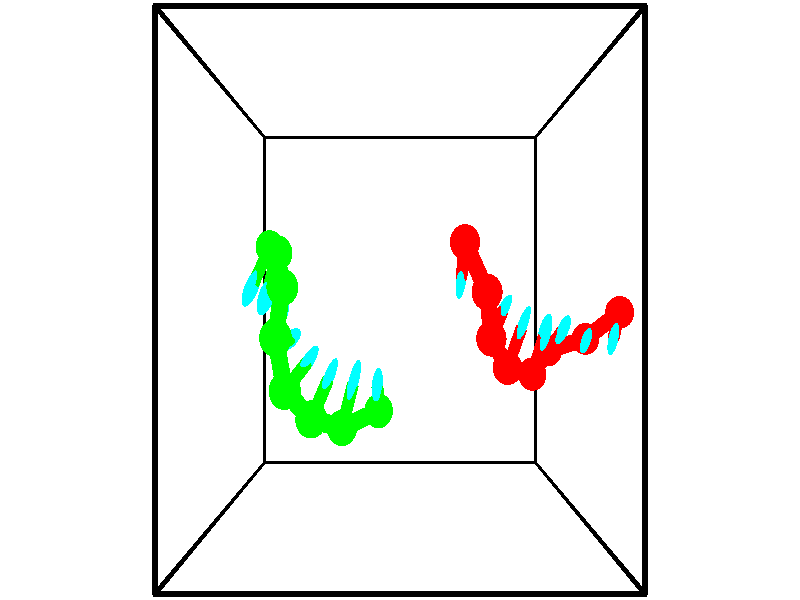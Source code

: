 // switches for output
#declare DRAW_BASES = 1; // possible values are 0, 1; only relevant for DNA ribbons
#declare DRAW_BASES_TYPE = 3; // possible values are 1, 2, 3; only relevant for DNA ribbons
#declare DRAW_FOG = 0; // set to 1 to enable fog

#include "colors.inc"

#include "transforms.inc"
background { rgb <1, 1, 1>}

#default {
   normal{
       ripples 0.25
       frequency 0.20
       turbulence 0.2
       lambda 5
   }
	finish {
		phong 0.1
		phong_size 40.
	}
}

// original window dimensions: 1024x640


// camera settings

camera {
	sky <-0, 1, 0>
	up <-0, 1, 0>
	right 1.6 * <1, 0, 0>
	location <2.5, 2.5, 11.1562>
	look_at <2.5, 2.5, 2.5>
	direction <0, 0, -8.6562>
	angle 67.0682
}


# declare cpy_camera_pos = <2.5, 2.5, 11.1562>;
# if (DRAW_FOG = 1)
fog {
	fog_type 2
	up vnormalize(cpy_camera_pos)
	color rgbt<1,1,1,0.3>
	distance 1e-5
	fog_alt 3e-3
	fog_offset 4
}
# end


// LIGHTS

# declare lum = 6;
global_settings {
	ambient_light rgb lum * <0.05, 0.05, 0.05>
	max_trace_level 15
}# declare cpy_direct_light_amount = 0.25;
light_source
{	1000 * <-1, -1, 1>,
	rgb lum * cpy_direct_light_amount
	parallel
}

light_source
{	1000 * <1, 1, -1>,
	rgb lum * cpy_direct_light_amount
	parallel
}

// strand 0

// nucleotide -1

// particle -1
sphere {
	<3.580901, 3.301122, 1.114563> 0.250000
	pigment { color rgbt <1,0,0,0> }
	no_shadow
}
cylinder {
	<3.571370, 3.000465, 0.850906>,  <3.565651, 2.820072, 0.692712>, 0.100000
	pigment { color rgbt <1,0,0,0> }
	no_shadow
}
cylinder {
	<3.571370, 3.000465, 0.850906>,  <3.580901, 3.301122, 1.114563>, 0.100000
	pigment { color rgbt <1,0,0,0> }
	no_shadow
}

// particle -1
sphere {
	<3.571370, 3.000465, 0.850906> 0.100000
	pigment { color rgbt <1,0,0,0> }
	no_shadow
}
sphere {
	0, 1
	scale<0.080000,0.200000,0.300000>
	matrix <0.946597, -0.229021, 0.226941,
		-0.321536, -0.618535, 0.716958,
		-0.023828, -0.751641, -0.659142,
		3.564222, 2.774973, 0.653164>
	pigment { color rgbt <0,1,1,0> }
	no_shadow
}
cylinder {
	<3.916001, 2.607665, 1.335982>,  <3.580901, 3.301122, 1.114563>, 0.130000
	pigment { color rgbt <1,0,0,0> }
	no_shadow
}

// nucleotide -1

// particle -1
sphere {
	<3.916001, 2.607665, 1.335982> 0.250000
	pigment { color rgbt <1,0,0,0> }
	no_shadow
}
cylinder {
	<3.938125, 2.593758, 0.936836>,  <3.951399, 2.585413, 0.697349>, 0.100000
	pigment { color rgbt <1,0,0,0> }
	no_shadow
}
cylinder {
	<3.938125, 2.593758, 0.936836>,  <3.916001, 2.607665, 1.335982>, 0.100000
	pigment { color rgbt <1,0,0,0> }
	no_shadow
}

// particle -1
sphere {
	<3.938125, 2.593758, 0.936836> 0.100000
	pigment { color rgbt <1,0,0,0> }
	no_shadow
}
sphere {
	0, 1
	scale<0.080000,0.200000,0.300000>
	matrix <0.832782, -0.549735, 0.065314,
		-0.550832, -0.834615, -0.001450,
		0.055309, -0.034769, -0.997864,
		3.954718, 2.583327, 0.637477>
	pigment { color rgbt <0,1,1,0> }
	no_shadow
}
cylinder {
	<4.028276, 1.961282, 1.057646>,  <3.916001, 2.607665, 1.335982>, 0.130000
	pigment { color rgbt <1,0,0,0> }
	no_shadow
}

// nucleotide -1

// particle -1
sphere {
	<4.028276, 1.961282, 1.057646> 0.250000
	pigment { color rgbt <1,0,0,0> }
	no_shadow
}
cylinder {
	<4.192662, 2.193497, 0.776482>,  <4.291294, 2.332825, 0.607783>, 0.100000
	pigment { color rgbt <1,0,0,0> }
	no_shadow
}
cylinder {
	<4.192662, 2.193497, 0.776482>,  <4.028276, 1.961282, 1.057646>, 0.100000
	pigment { color rgbt <1,0,0,0> }
	no_shadow
}

// particle -1
sphere {
	<4.192662, 2.193497, 0.776482> 0.100000
	pigment { color rgbt <1,0,0,0> }
	no_shadow
}
sphere {
	0, 1
	scale<0.080000,0.200000,0.300000>
	matrix <0.808015, -0.588995, -0.014038,
		-0.422161, -0.562194, -0.711139,
		0.410965, 0.580537, -0.702912,
		4.315952, 2.367658, 0.565608>
	pigment { color rgbt <0,1,1,0> }
	no_shadow
}
cylinder {
	<4.364046, 1.520976, 0.679145>,  <4.028276, 1.961282, 1.057646>, 0.130000
	pigment { color rgbt <1,0,0,0> }
	no_shadow
}

// nucleotide -1

// particle -1
sphere {
	<4.364046, 1.520976, 0.679145> 0.250000
	pigment { color rgbt <1,0,0,0> }
	no_shadow
}
cylinder {
	<4.532733, 1.875694, 0.603516>,  <4.633945, 2.088525, 0.558138>, 0.100000
	pigment { color rgbt <1,0,0,0> }
	no_shadow
}
cylinder {
	<4.532733, 1.875694, 0.603516>,  <4.364046, 1.520976, 0.679145>, 0.100000
	pigment { color rgbt <1,0,0,0> }
	no_shadow
}

// particle -1
sphere {
	<4.532733, 1.875694, 0.603516> 0.100000
	pigment { color rgbt <1,0,0,0> }
	no_shadow
}
sphere {
	0, 1
	scale<0.080000,0.200000,0.300000>
	matrix <0.906343, -0.406204, 0.116365,
		0.026389, -0.220439, -0.975044,
		0.421718, 0.886795, -0.189074,
		4.659248, 2.141733, 0.546794>
	pigment { color rgbt <0,1,1,0> }
	no_shadow
}
cylinder {
	<4.891462, 1.382395, 0.234542>,  <4.364046, 1.520976, 0.679145>, 0.130000
	pigment { color rgbt <1,0,0,0> }
	no_shadow
}

// nucleotide -1

// particle -1
sphere {
	<4.891462, 1.382395, 0.234542> 0.250000
	pigment { color rgbt <1,0,0,0> }
	no_shadow
}
cylinder {
	<4.988482, 1.745583, 0.371223>,  <5.046695, 1.963495, 0.453232>, 0.100000
	pigment { color rgbt <1,0,0,0> }
	no_shadow
}
cylinder {
	<4.988482, 1.745583, 0.371223>,  <4.891462, 1.382395, 0.234542>, 0.100000
	pigment { color rgbt <1,0,0,0> }
	no_shadow
}

// particle -1
sphere {
	<4.988482, 1.745583, 0.371223> 0.100000
	pigment { color rgbt <1,0,0,0> }
	no_shadow
}
sphere {
	0, 1
	scale<0.080000,0.200000,0.300000>
	matrix <0.968375, -0.205367, -0.141683,
		-0.058469, 0.365262, -0.929067,
		0.242551, 0.907969, 0.341703,
		5.061248, 2.017973, 0.473734>
	pigment { color rgbt <0,1,1,0> }
	no_shadow
}
cylinder {
	<5.305633, 1.708921, -0.251227>,  <4.891462, 1.382395, 0.234542>, 0.130000
	pigment { color rgbt <1,0,0,0> }
	no_shadow
}

// nucleotide -1

// particle -1
sphere {
	<5.305633, 1.708921, -0.251227> 0.250000
	pigment { color rgbt <1,0,0,0> }
	no_shadow
}
cylinder {
	<5.367976, 1.905403, 0.091568>,  <5.405382, 2.023292, 0.297245>, 0.100000
	pigment { color rgbt <1,0,0,0> }
	no_shadow
}
cylinder {
	<5.367976, 1.905403, 0.091568>,  <5.305633, 1.708921, -0.251227>, 0.100000
	pigment { color rgbt <1,0,0,0> }
	no_shadow
}

// particle -1
sphere {
	<5.367976, 1.905403, 0.091568> 0.100000
	pigment { color rgbt <1,0,0,0> }
	no_shadow
}
sphere {
	0, 1
	scale<0.080000,0.200000,0.300000>
	matrix <0.936552, -0.349254, 0.029855,
		0.313972, 0.797960, -0.514473,
		0.155859, 0.491205, 0.856987,
		5.414734, 2.052765, 0.348664>
	pigment { color rgbt <0,1,1,0> }
	no_shadow
}
cylinder {
	<6.002853, 1.887225, -0.254846>,  <5.305633, 1.708921, -0.251227>, 0.130000
	pigment { color rgbt <1,0,0,0> }
	no_shadow
}

// nucleotide -1

// particle -1
sphere {
	<6.002853, 1.887225, -0.254846> 0.250000
	pigment { color rgbt <1,0,0,0> }
	no_shadow
}
cylinder {
	<5.891730, 1.892570, 0.129372>,  <5.825057, 1.895778, 0.359902>, 0.100000
	pigment { color rgbt <1,0,0,0> }
	no_shadow
}
cylinder {
	<5.891730, 1.892570, 0.129372>,  <6.002853, 1.887225, -0.254846>, 0.100000
	pigment { color rgbt <1,0,0,0> }
	no_shadow
}

// particle -1
sphere {
	<5.891730, 1.892570, 0.129372> 0.100000
	pigment { color rgbt <1,0,0,0> }
	no_shadow
}
sphere {
	0, 1
	scale<0.080000,0.200000,0.300000>
	matrix <0.896337, -0.356067, 0.264191,
		0.345549, 0.934365, 0.086940,
		-0.277807, 0.013364, 0.960544,
		5.808388, 1.896580, 0.417535>
	pigment { color rgbt <0,1,1,0> }
	no_shadow
}
cylinder {
	<6.521064, 2.310720, 0.102081>,  <6.002853, 1.887225, -0.254846>, 0.130000
	pigment { color rgbt <1,0,0,0> }
	no_shadow
}

// nucleotide -1

// particle -1
sphere {
	<6.521064, 2.310720, 0.102081> 0.250000
	pigment { color rgbt <1,0,0,0> }
	no_shadow
}
cylinder {
	<6.352405, 2.095177, 0.393791>,  <6.251209, 1.965851, 0.568817>, 0.100000
	pigment { color rgbt <1,0,0,0> }
	no_shadow
}
cylinder {
	<6.352405, 2.095177, 0.393791>,  <6.521064, 2.310720, 0.102081>, 0.100000
	pigment { color rgbt <1,0,0,0> }
	no_shadow
}

// particle -1
sphere {
	<6.352405, 2.095177, 0.393791> 0.100000
	pigment { color rgbt <1,0,0,0> }
	no_shadow
}
sphere {
	0, 1
	scale<0.080000,0.200000,0.300000>
	matrix <0.906407, -0.228058, 0.355551,
		-0.025274, 0.810939, 0.584585,
		-0.421650, -0.538858, 0.729276,
		6.225910, 1.933519, 0.612574>
	pigment { color rgbt <0,1,1,0> }
	no_shadow
}
// strand 1

// nucleotide -1

// particle -1
sphere {
	<2.126110, 0.887380, 0.612565> 0.250000
	pigment { color rgbt <0,1,0,0> }
	no_shadow
}
cylinder {
	<2.125326, 1.139473, 0.923126>,  <2.124856, 1.290729, 1.109463>, 0.100000
	pigment { color rgbt <0,1,0,0> }
	no_shadow
}
cylinder {
	<2.125326, 1.139473, 0.923126>,  <2.126110, 0.887380, 0.612565>, 0.100000
	pigment { color rgbt <0,1,0,0> }
	no_shadow
}

// particle -1
sphere {
	<2.125326, 1.139473, 0.923126> 0.100000
	pigment { color rgbt <0,1,0,0> }
	no_shadow
}
sphere {
	0, 1
	scale<0.080000,0.200000,0.300000>
	matrix <-0.975121, 0.170898, -0.141186,
		-0.221666, -0.757364, 0.614218,
		-0.001960, 0.630233, 0.776403,
		2.124738, 1.328543, 1.156047>
	pigment { color rgbt <0,1,1,0> }
	no_shadow
}
cylinder {
	<1.532463, 0.718900, 1.058065>,  <2.126110, 0.887380, 0.612565>, 0.130000
	pigment { color rgbt <0,1,0,0> }
	no_shadow
}

// nucleotide -1

// particle -1
sphere {
	<1.532463, 0.718900, 1.058065> 0.250000
	pigment { color rgbt <0,1,0,0> }
	no_shadow
}
cylinder {
	<1.647172, 1.099258, 1.104645>,  <1.715997, 1.327473, 1.132593>, 0.100000
	pigment { color rgbt <0,1,0,0> }
	no_shadow
}
cylinder {
	<1.647172, 1.099258, 1.104645>,  <1.532463, 0.718900, 1.058065>, 0.100000
	pigment { color rgbt <0,1,0,0> }
	no_shadow
}

// particle -1
sphere {
	<1.647172, 1.099258, 1.104645> 0.100000
	pigment { color rgbt <0,1,0,0> }
	no_shadow
}
sphere {
	0, 1
	scale<0.080000,0.200000,0.300000>
	matrix <-0.949466, 0.298297, -0.097635,
		-0.127577, -0.082567, 0.988386,
		0.286771, 0.950895, 0.116450,
		1.733203, 1.384527, 1.139580>
	pigment { color rgbt <0,1,1,0> }
	no_shadow
}
cylinder {
	<1.086644, 0.917594, 1.546635>,  <1.532463, 0.718900, 1.058065>, 0.130000
	pigment { color rgbt <0,1,0,0> }
	no_shadow
}

// nucleotide -1

// particle -1
sphere {
	<1.086644, 0.917594, 1.546635> 0.250000
	pigment { color rgbt <0,1,0,0> }
	no_shadow
}
cylinder {
	<1.224154, 1.214828, 1.316978>,  <1.306661, 1.393169, 1.179184>, 0.100000
	pigment { color rgbt <0,1,0,0> }
	no_shadow
}
cylinder {
	<1.224154, 1.214828, 1.316978>,  <1.086644, 0.917594, 1.546635>, 0.100000
	pigment { color rgbt <0,1,0,0> }
	no_shadow
}

// particle -1
sphere {
	<1.224154, 1.214828, 1.316978> 0.100000
	pigment { color rgbt <0,1,0,0> }
	no_shadow
}
sphere {
	0, 1
	scale<0.080000,0.200000,0.300000>
	matrix <-0.924375, 0.375458, -0.067544,
		0.165375, 0.553943, 0.815965,
		0.343777, 0.743087, -0.574142,
		1.327287, 1.437755, 1.144736>
	pigment { color rgbt <0,1,1,0> }
	no_shadow
}
cylinder {
	<0.677679, 1.303071, 1.608213>,  <1.086644, 0.917594, 1.546635>, 0.130000
	pigment { color rgbt <0,1,0,0> }
	no_shadow
}

// nucleotide -1

// particle -1
sphere {
	<0.677679, 1.303071, 1.608213> 0.250000
	pigment { color rgbt <0,1,0,0> }
	no_shadow
}
cylinder {
	<0.843053, 1.500847, 1.302376>,  <0.942277, 1.619513, 1.118874>, 0.100000
	pigment { color rgbt <0,1,0,0> }
	no_shadow
}
cylinder {
	<0.843053, 1.500847, 1.302376>,  <0.677679, 1.303071, 1.608213>, 0.100000
	pigment { color rgbt <0,1,0,0> }
	no_shadow
}

// particle -1
sphere {
	<0.843053, 1.500847, 1.302376> 0.100000
	pigment { color rgbt <0,1,0,0> }
	no_shadow
}
sphere {
	0, 1
	scale<0.080000,0.200000,0.300000>
	matrix <-0.862114, 0.482749, -0.153987,
		0.292969, 0.722829, 0.625849,
		0.413434, 0.494440, -0.764592,
		0.967083, 1.649179, 1.072998>
	pigment { color rgbt <0,1,1,0> }
	no_shadow
}
cylinder {
	<0.555599, 2.009031, 1.729694>,  <0.677679, 1.303071, 1.608213>, 0.130000
	pigment { color rgbt <0,1,0,0> }
	no_shadow
}

// nucleotide -1

// particle -1
sphere {
	<0.555599, 2.009031, 1.729694> 0.250000
	pigment { color rgbt <0,1,0,0> }
	no_shadow
}
cylinder {
	<0.619019, 1.974770, 1.336243>,  <0.657070, 1.954213, 1.100172>, 0.100000
	pigment { color rgbt <0,1,0,0> }
	no_shadow
}
cylinder {
	<0.619019, 1.974770, 1.336243>,  <0.555599, 2.009031, 1.729694>, 0.100000
	pigment { color rgbt <0,1,0,0> }
	no_shadow
}

// particle -1
sphere {
	<0.619019, 1.974770, 1.336243> 0.100000
	pigment { color rgbt <0,1,0,0> }
	no_shadow
}
sphere {
	0, 1
	scale<0.080000,0.200000,0.300000>
	matrix <-0.730478, 0.660075, -0.175222,
		0.664277, 0.746301, 0.042087,
		0.158549, -0.085653, -0.983629,
		0.666583, 1.949074, 1.041154>
	pigment { color rgbt <0,1,1,0> }
	no_shadow
}
cylinder {
	<0.619518, 2.669583, 1.503070>,  <0.555599, 2.009031, 1.729694>, 0.130000
	pigment { color rgbt <0,1,0,0> }
	no_shadow
}

// nucleotide -1

// particle -1
sphere {
	<0.619518, 2.669583, 1.503070> 0.250000
	pigment { color rgbt <0,1,0,0> }
	no_shadow
}
cylinder {
	<0.530123, 2.447197, 1.182831>,  <0.476486, 2.313766, 0.990687>, 0.100000
	pigment { color rgbt <0,1,0,0> }
	no_shadow
}
cylinder {
	<0.530123, 2.447197, 1.182831>,  <0.619518, 2.669583, 1.503070>, 0.100000
	pigment { color rgbt <0,1,0,0> }
	no_shadow
}

// particle -1
sphere {
	<0.530123, 2.447197, 1.182831> 0.100000
	pigment { color rgbt <0,1,0,0> }
	no_shadow
}
sphere {
	0, 1
	scale<0.080000,0.200000,0.300000>
	matrix <-0.749518, 0.623118, -0.223488,
		0.623118, 0.550115, -0.555964,
		0.223488, 0.555964, 0.800598,
		0.463076, 2.280408, 0.942651>
	pigment { color rgbt <0,1,1,0> }
	no_shadow
}
cylinder {
	<0.433726, 3.160366, 0.993590>,  <0.619518, 2.669583, 1.503070>, 0.130000
	pigment { color rgbt <0,1,0,0> }
	no_shadow
}

// nucleotide -1

// particle -1
sphere {
	<0.433726, 3.160366, 0.993590> 0.250000
	pigment { color rgbt <0,1,0,0> }
	no_shadow
}
cylinder {
	<0.297655, 2.809692, 0.857529>,  <0.216013, 2.599288, 0.775892>, 0.100000
	pigment { color rgbt <0,1,0,0> }
	no_shadow
}
cylinder {
	<0.297655, 2.809692, 0.857529>,  <0.433726, 3.160366, 0.993590>, 0.100000
	pigment { color rgbt <0,1,0,0> }
	no_shadow
}

// particle -1
sphere {
	<0.297655, 2.809692, 0.857529> 0.100000
	pigment { color rgbt <0,1,0,0> }
	no_shadow
}
sphere {
	0, 1
	scale<0.080000,0.200000,0.300000>
	matrix <-0.813487, 0.455808, -0.361218,
		0.471720, 0.153836, -0.868225,
		-0.340175, -0.876684, -0.340158,
		0.195602, 2.546687, 0.755483>
	pigment { color rgbt <0,1,1,0> }
	no_shadow
}
cylinder {
	<0.160146, 3.293261, 0.306816>,  <0.433726, 3.160366, 0.993590>, 0.130000
	pigment { color rgbt <0,1,0,0> }
	no_shadow
}

// nucleotide -1

// particle -1
sphere {
	<0.160146, 3.293261, 0.306816> 0.250000
	pigment { color rgbt <0,1,0,0> }
	no_shadow
}
cylinder {
	<-0.005947, 2.940598, 0.396492>,  <-0.105603, 2.729000, 0.450298>, 0.100000
	pigment { color rgbt <0,1,0,0> }
	no_shadow
}
cylinder {
	<-0.005947, 2.940598, 0.396492>,  <0.160146, 3.293261, 0.306816>, 0.100000
	pigment { color rgbt <0,1,0,0> }
	no_shadow
}

// particle -1
sphere {
	<-0.005947, 2.940598, 0.396492> 0.100000
	pigment { color rgbt <0,1,0,0> }
	no_shadow
}
sphere {
	0, 1
	scale<0.080000,0.200000,0.300000>
	matrix <-0.896822, 0.355377, -0.263472,
		0.152620, -0.310461, -0.938254,
		-0.415232, -0.881658, 0.224190,
		-0.130517, 2.676100, 0.463749>
	pigment { color rgbt <0,1,1,0> }
	no_shadow
}
// box output
cylinder {
	<0.000000, 0.000000, 0.000000>,  <5.000000, 0.000000, 0.000000>, 0.025000
	pigment { color rgbt <0,0,0,0> }
	no_shadow
}
cylinder {
	<0.000000, 0.000000, 0.000000>,  <0.000000, 5.000000, 0.000000>, 0.025000
	pigment { color rgbt <0,0,0,0> }
	no_shadow
}
cylinder {
	<0.000000, 0.000000, 0.000000>,  <0.000000, 0.000000, 5.000000>, 0.025000
	pigment { color rgbt <0,0,0,0> }
	no_shadow
}
cylinder {
	<5.000000, 5.000000, 5.000000>,  <0.000000, 5.000000, 5.000000>, 0.025000
	pigment { color rgbt <0,0,0,0> }
	no_shadow
}
cylinder {
	<5.000000, 5.000000, 5.000000>,  <5.000000, 0.000000, 5.000000>, 0.025000
	pigment { color rgbt <0,0,0,0> }
	no_shadow
}
cylinder {
	<5.000000, 5.000000, 5.000000>,  <5.000000, 5.000000, 0.000000>, 0.025000
	pigment { color rgbt <0,0,0,0> }
	no_shadow
}
cylinder {
	<0.000000, 0.000000, 5.000000>,  <0.000000, 5.000000, 5.000000>, 0.025000
	pigment { color rgbt <0,0,0,0> }
	no_shadow
}
cylinder {
	<0.000000, 0.000000, 5.000000>,  <5.000000, 0.000000, 5.000000>, 0.025000
	pigment { color rgbt <0,0,0,0> }
	no_shadow
}
cylinder {
	<5.000000, 5.000000, 0.000000>,  <0.000000, 5.000000, 0.000000>, 0.025000
	pigment { color rgbt <0,0,0,0> }
	no_shadow
}
cylinder {
	<5.000000, 5.000000, 0.000000>,  <5.000000, 0.000000, 0.000000>, 0.025000
	pigment { color rgbt <0,0,0,0> }
	no_shadow
}
cylinder {
	<5.000000, 0.000000, 5.000000>,  <5.000000, 0.000000, 0.000000>, 0.025000
	pigment { color rgbt <0,0,0,0> }
	no_shadow
}
cylinder {
	<0.000000, 5.000000, 0.000000>,  <0.000000, 5.000000, 5.000000>, 0.025000
	pigment { color rgbt <0,0,0,0> }
	no_shadow
}
// end of box output
